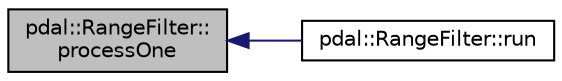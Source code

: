 digraph "pdal::RangeFilter::processOne"
{
  edge [fontname="Helvetica",fontsize="10",labelfontname="Helvetica",labelfontsize="10"];
  node [fontname="Helvetica",fontsize="10",shape=record];
  rankdir="LR";
  Node1 [label="pdal::RangeFilter::\lprocessOne",height=0.2,width=0.4,color="black", fillcolor="grey75", style="filled", fontcolor="black"];
  Node1 -> Node2 [dir="back",color="midnightblue",fontsize="10",style="solid",fontname="Helvetica"];
  Node2 [label="pdal::RangeFilter::run",height=0.2,width=0.4,color="black", fillcolor="white", style="filled",URL="$classpdal_1_1RangeFilter.html#a14dcfc269fb0bccf7abb54116d4d6eac"];
}
